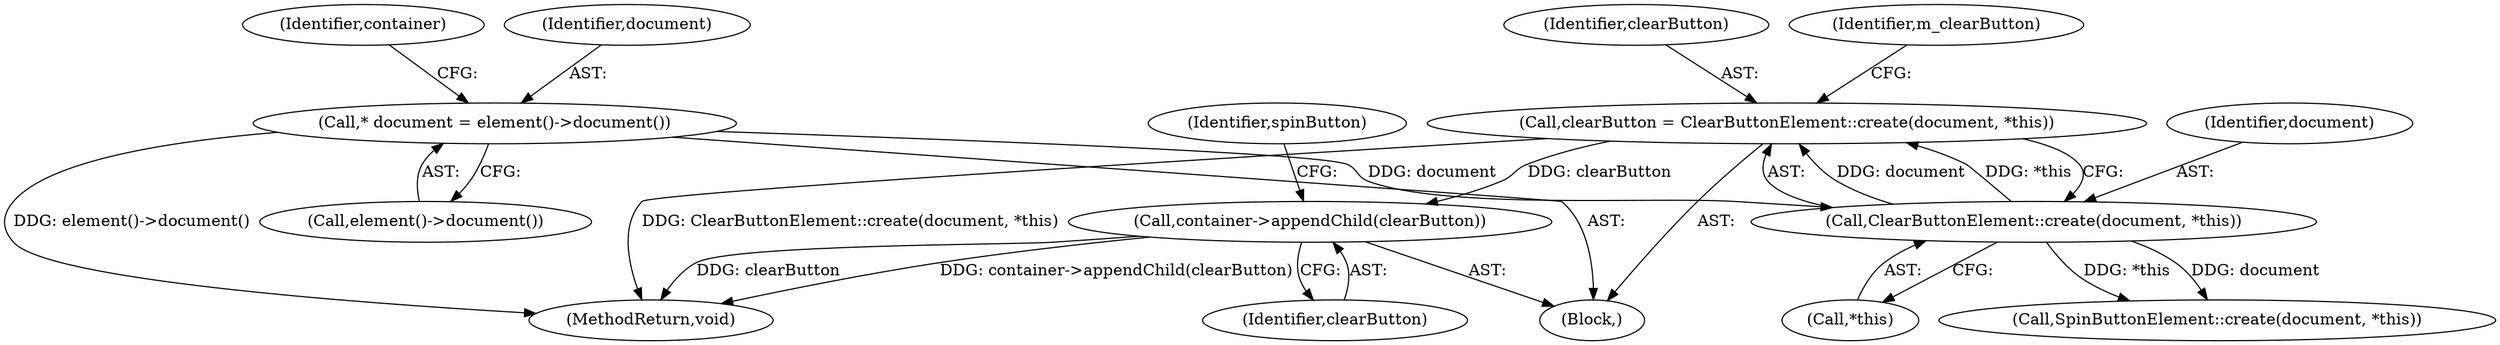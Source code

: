 digraph "0_Chrome_bb9cfb0aba25f4b13e57bdd4a9fac80ba071e7b9@API" {
"1000126" [label="(Call,clearButton = ClearButtonElement::create(document, *this))"];
"1000128" [label="(Call,ClearButtonElement::create(document, *this))"];
"1000111" [label="(Call,* document = element()->document())"];
"1000135" [label="(Call,container->appendChild(clearButton))"];
"1000127" [label="(Identifier,clearButton)"];
"1000133" [label="(Identifier,m_clearButton)"];
"1000135" [label="(Call,container->appendChild(clearButton))"];
"1000129" [label="(Identifier,document)"];
"1000195" [label="(MethodReturn,void)"];
"1000113" [label="(Call,element()->document())"];
"1000104" [label="(Block,)"];
"1000130" [label="(Call,*this)"];
"1000128" [label="(Call,ClearButtonElement::create(document, *this))"];
"1000140" [label="(Call,SpinButtonElement::create(document, *this))"];
"1000126" [label="(Call,clearButton = ClearButtonElement::create(document, *this))"];
"1000111" [label="(Call,* document = element()->document())"];
"1000116" [label="(Identifier,container)"];
"1000139" [label="(Identifier,spinButton)"];
"1000112" [label="(Identifier,document)"];
"1000136" [label="(Identifier,clearButton)"];
"1000126" -> "1000104"  [label="AST: "];
"1000126" -> "1000128"  [label="CFG: "];
"1000127" -> "1000126"  [label="AST: "];
"1000128" -> "1000126"  [label="AST: "];
"1000133" -> "1000126"  [label="CFG: "];
"1000126" -> "1000195"  [label="DDG: ClearButtonElement::create(document, *this)"];
"1000128" -> "1000126"  [label="DDG: document"];
"1000128" -> "1000126"  [label="DDG: *this"];
"1000126" -> "1000135"  [label="DDG: clearButton"];
"1000128" -> "1000130"  [label="CFG: "];
"1000129" -> "1000128"  [label="AST: "];
"1000130" -> "1000128"  [label="AST: "];
"1000111" -> "1000128"  [label="DDG: document"];
"1000128" -> "1000140"  [label="DDG: document"];
"1000128" -> "1000140"  [label="DDG: *this"];
"1000111" -> "1000104"  [label="AST: "];
"1000111" -> "1000113"  [label="CFG: "];
"1000112" -> "1000111"  [label="AST: "];
"1000113" -> "1000111"  [label="AST: "];
"1000116" -> "1000111"  [label="CFG: "];
"1000111" -> "1000195"  [label="DDG: element()->document()"];
"1000135" -> "1000104"  [label="AST: "];
"1000135" -> "1000136"  [label="CFG: "];
"1000136" -> "1000135"  [label="AST: "];
"1000139" -> "1000135"  [label="CFG: "];
"1000135" -> "1000195"  [label="DDG: container->appendChild(clearButton)"];
"1000135" -> "1000195"  [label="DDG: clearButton"];
}

